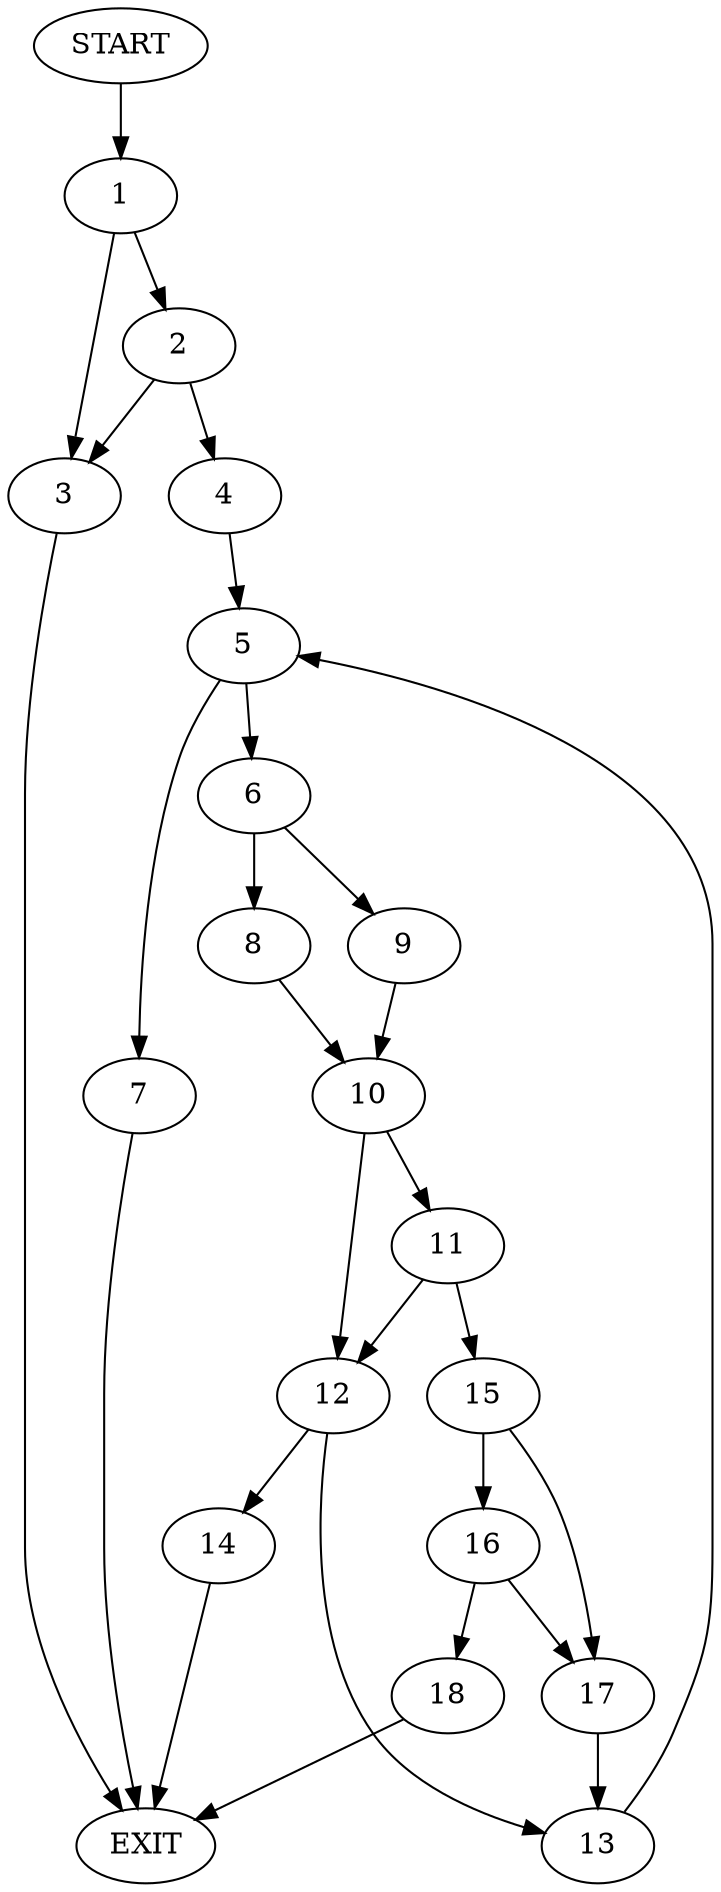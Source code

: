 digraph {
0 [label="START"]
19 [label="EXIT"]
0 -> 1
1 -> 2
1 -> 3
2 -> 3
2 -> 4
3 -> 19
4 -> 5
5 -> 6
5 -> 7
7 -> 19
6 -> 8
6 -> 9
8 -> 10
9 -> 10
10 -> 11
10 -> 12
12 -> 13
12 -> 14
11 -> 15
11 -> 12
15 -> 16
15 -> 17
17 -> 13
16 -> 17
16 -> 18
18 -> 19
13 -> 5
14 -> 19
}
